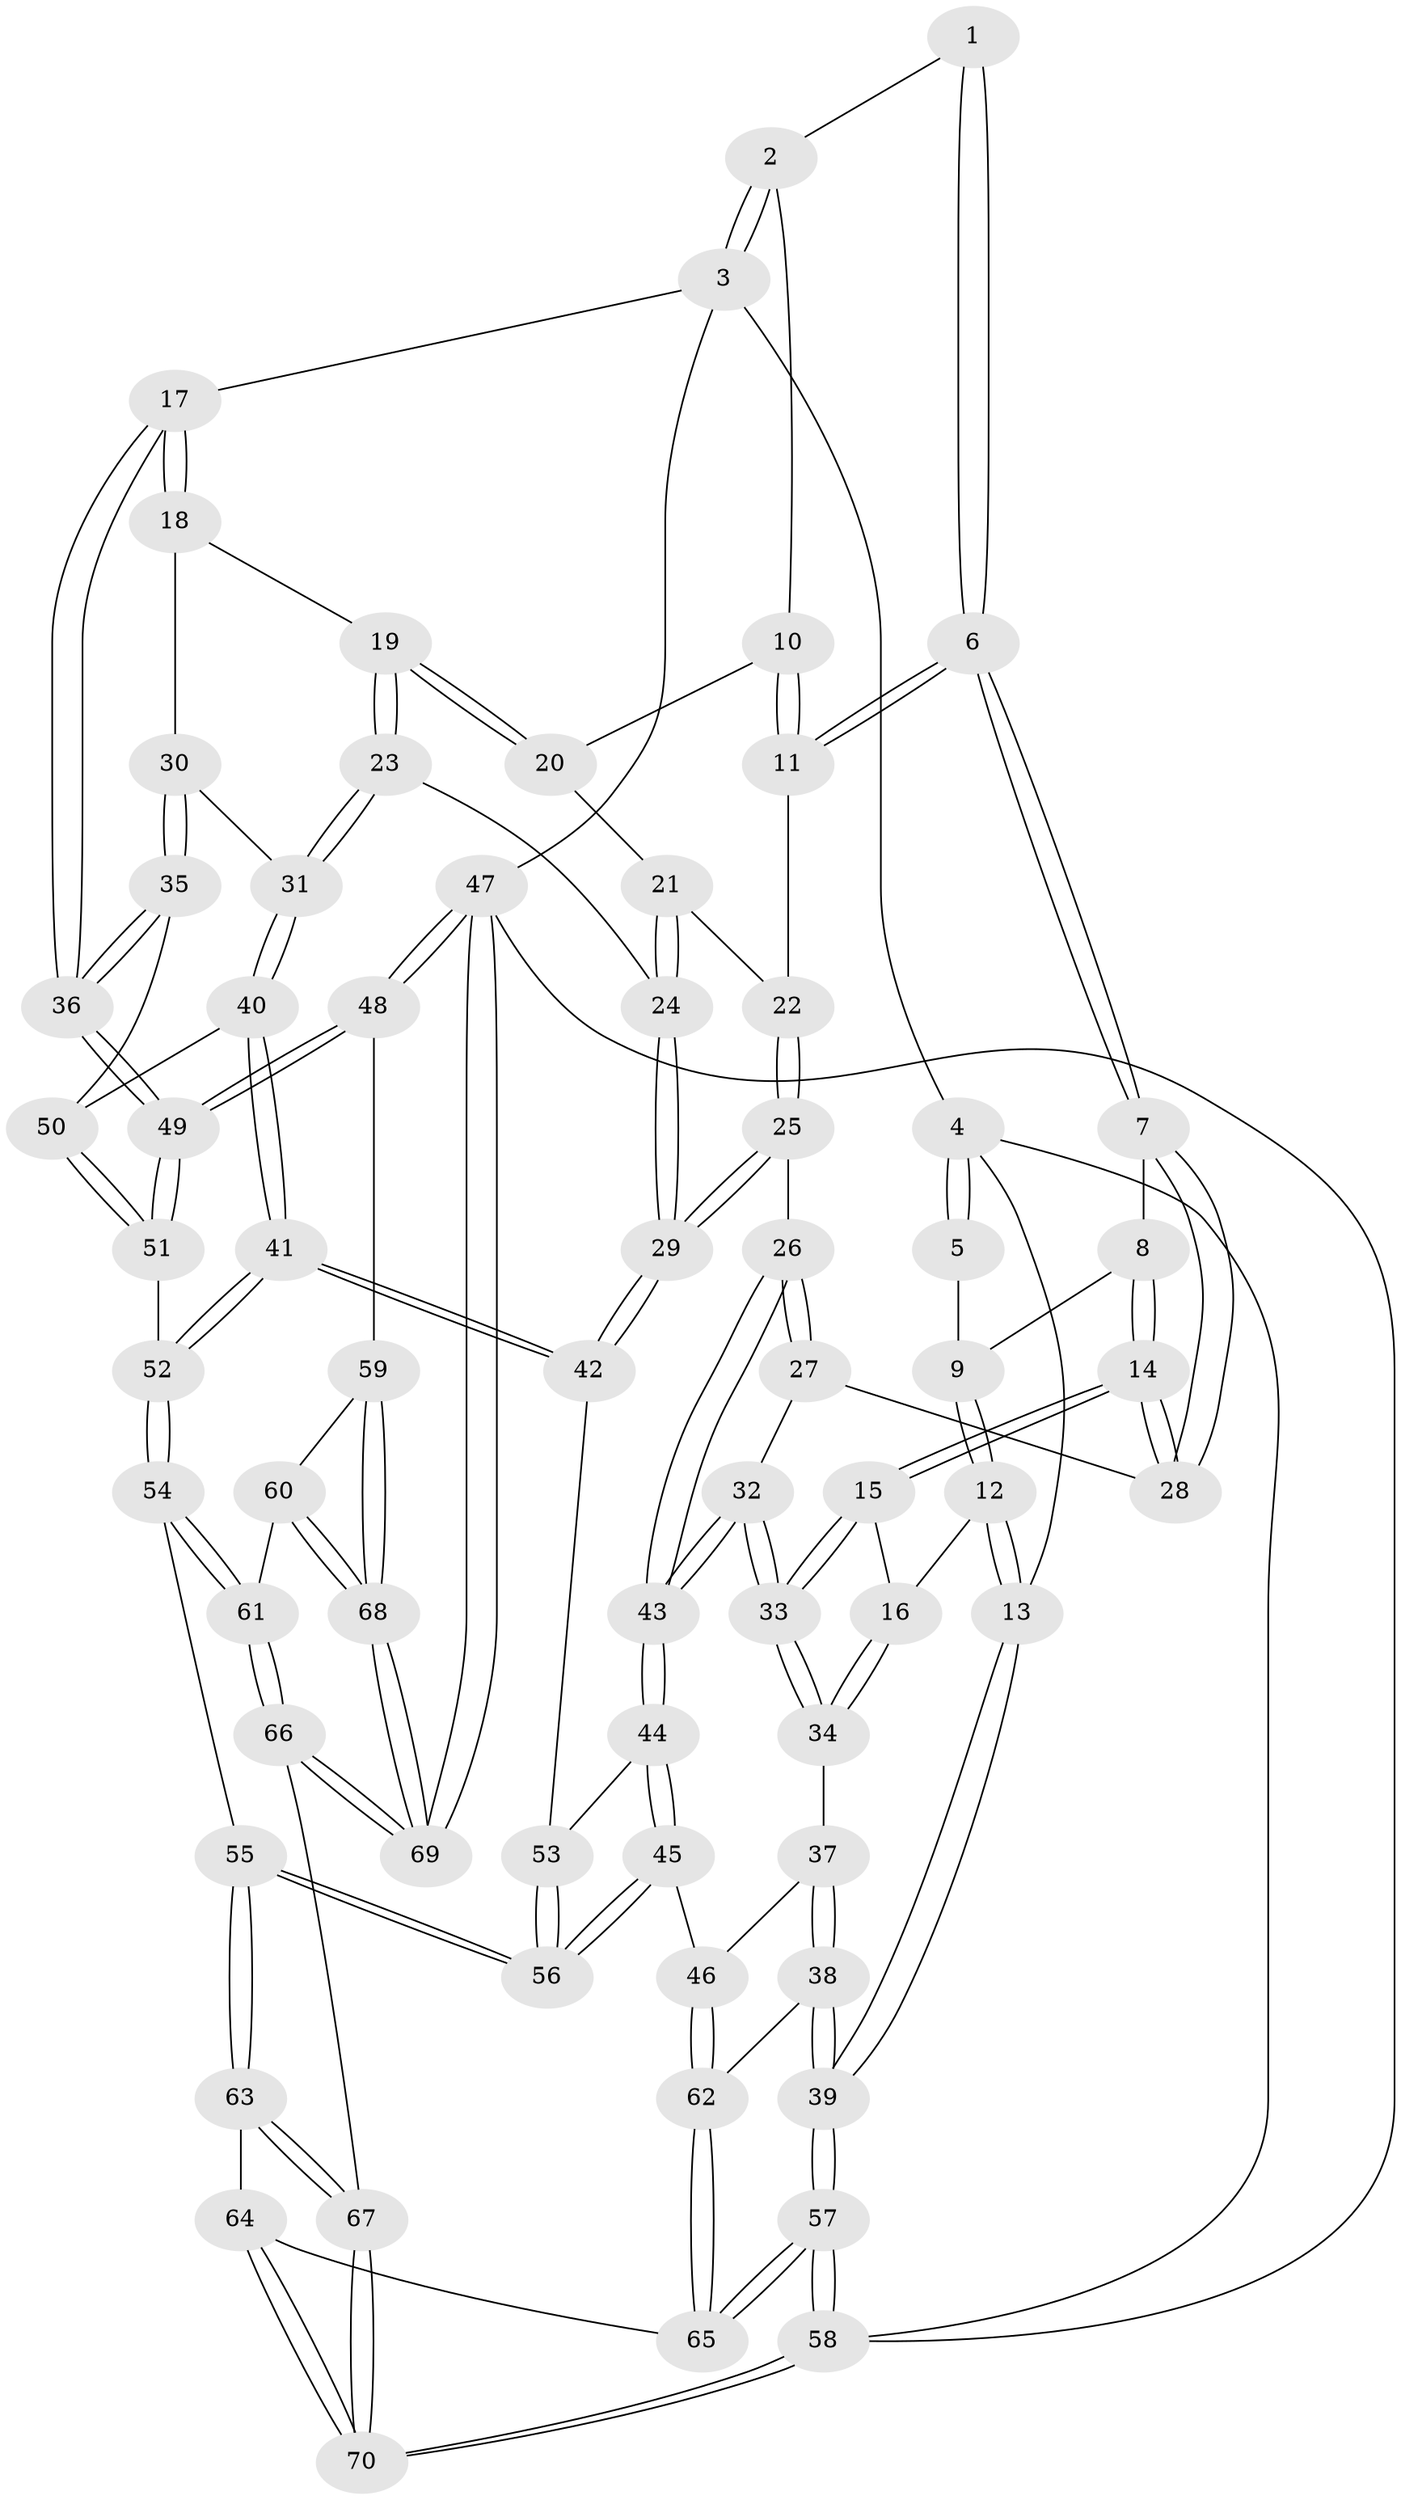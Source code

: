 // coarse degree distribution, {5: 0.19047619047619047, 3: 0.23809523809523808, 1: 0.047619047619047616, 2: 0.14285714285714285, 4: 0.14285714285714285, 6: 0.14285714285714285, 7: 0.09523809523809523}
// Generated by graph-tools (version 1.1) at 2025/07/03/04/25 22:07:05]
// undirected, 70 vertices, 172 edges
graph export_dot {
graph [start="1"]
  node [color=gray90,style=filled];
  1 [pos="+0.38155185307393197+0"];
  2 [pos="+0.6025400963191749+0"];
  3 [pos="+1+0"];
  4 [pos="+0+0"];
  5 [pos="+0.10071435915527545+0"];
  6 [pos="+0.2695819936233373+0.11419774366123854"];
  7 [pos="+0.26735200546970733+0.11597327158194752"];
  8 [pos="+0.14726035522890832+0.10463894999122922"];
  9 [pos="+0.1314123935329362+0.09879055429212623"];
  10 [pos="+0.5867499254237128+0.027841277798811733"];
  11 [pos="+0.2905602747570668+0.11893406474156779"];
  12 [pos="+0+0.17505228554444444"];
  13 [pos="+0+0.14987573605677543"];
  14 [pos="+0.14659400422419117+0.26638137257925265"];
  15 [pos="+0.1321133481462836+0.2853611440512881"];
  16 [pos="+0.013275533415308112+0.26203461608395406"];
  17 [pos="+1+0"];
  18 [pos="+0.8288424681980305+0.1744364558827348"];
  19 [pos="+0.7084761087522647+0.15199940780566173"];
  20 [pos="+0.587086512878721+0.03556354648066861"];
  21 [pos="+0.5719717441485054+0.0676159213121082"];
  22 [pos="+0.42033487453843765+0.17430225035065314"];
  23 [pos="+0.6904097170231478+0.2779078618653276"];
  24 [pos="+0.560108439886847+0.3004697949812289"];
  25 [pos="+0.42052617666804065+0.3421989718990983"];
  26 [pos="+0.4034405828049803+0.3477009298637745"];
  27 [pos="+0.2708460850115425+0.21721047131894353"];
  28 [pos="+0.2679541263085128+0.21065374030263737"];
  29 [pos="+0.5218998871181364+0.35420474103744987"];
  30 [pos="+0.8303780715354793+0.29383891902564224"];
  31 [pos="+0.8002117557598449+0.35233893777106345"];
  32 [pos="+0.194933691914986+0.38446481901786544"];
  33 [pos="+0.18612444080119306+0.3761669282217357"];
  34 [pos="+0.05222562332023254+0.3742263476256263"];
  35 [pos="+1+0.2415886637106885"];
  36 [pos="+1+0.21233429199199882"];
  37 [pos="+0.04843516115138717+0.3877250594394732"];
  38 [pos="+0+0.5830305847350593"];
  39 [pos="+0+0.5883549526498385"];
  40 [pos="+0.8002402815810316+0.35271651356220496"];
  41 [pos="+0.7291674825612949+0.5229091968259173"];
  42 [pos="+0.5566860369615216+0.4107726899649047"];
  43 [pos="+0.25668721534310757+0.49864102932119386"];
  44 [pos="+0.25414115715694685+0.5098041654751098"];
  45 [pos="+0.2348028955691299+0.5631559493641177"];
  46 [pos="+0.19896963416309438+0.5873627566317003"];
  47 [pos="+1+1"];
  48 [pos="+1+0.747098670794103"];
  49 [pos="+1+0.7224642674893997"];
  50 [pos="+0.9371405301251653+0.3910585707397928"];
  51 [pos="+0.9747585676078909+0.6046028135454272"];
  52 [pos="+0.7394070827365575+0.5588374700135036"];
  53 [pos="+0.4992599604638181+0.5069159036512828"];
  54 [pos="+0.6538283291004842+0.6948673126683089"];
  55 [pos="+0.4939137895632323+0.7047218870823746"];
  56 [pos="+0.4813486422395849+0.6922974406100083"];
  57 [pos="+0+1"];
  58 [pos="+0+1"];
  59 [pos="+0.9848660365241648+0.8160299658133497"];
  60 [pos="+0.7968790263349166+0.8323148682458359"];
  61 [pos="+0.6976067255348944+0.7849646813738322"];
  62 [pos="+0.1891413543031909+0.5958498595089151"];
  63 [pos="+0.39464803293941453+0.9268367563380872"];
  64 [pos="+0.1914718918453695+0.835907003966908"];
  65 [pos="+0.18317959969976244+0.8283732688932274"];
  66 [pos="+0.5512411354715376+1"];
  67 [pos="+0.47652049703401794+1"];
  68 [pos="+0.8037408615007093+1"];
  69 [pos="+0.7566750110928874+1"];
  70 [pos="+0.1413105253852866+1"];
  1 -- 2;
  1 -- 6;
  1 -- 6;
  2 -- 3;
  2 -- 3;
  2 -- 10;
  3 -- 4;
  3 -- 17;
  3 -- 47;
  4 -- 5;
  4 -- 5;
  4 -- 13;
  4 -- 58;
  5 -- 9;
  6 -- 7;
  6 -- 7;
  6 -- 11;
  6 -- 11;
  7 -- 8;
  7 -- 28;
  7 -- 28;
  8 -- 9;
  8 -- 14;
  8 -- 14;
  9 -- 12;
  9 -- 12;
  10 -- 11;
  10 -- 11;
  10 -- 20;
  11 -- 22;
  12 -- 13;
  12 -- 13;
  12 -- 16;
  13 -- 39;
  13 -- 39;
  14 -- 15;
  14 -- 15;
  14 -- 28;
  14 -- 28;
  15 -- 16;
  15 -- 33;
  15 -- 33;
  16 -- 34;
  16 -- 34;
  17 -- 18;
  17 -- 18;
  17 -- 36;
  17 -- 36;
  18 -- 19;
  18 -- 30;
  19 -- 20;
  19 -- 20;
  19 -- 23;
  19 -- 23;
  20 -- 21;
  21 -- 22;
  21 -- 24;
  21 -- 24;
  22 -- 25;
  22 -- 25;
  23 -- 24;
  23 -- 31;
  23 -- 31;
  24 -- 29;
  24 -- 29;
  25 -- 26;
  25 -- 29;
  25 -- 29;
  26 -- 27;
  26 -- 27;
  26 -- 43;
  26 -- 43;
  27 -- 28;
  27 -- 32;
  29 -- 42;
  29 -- 42;
  30 -- 31;
  30 -- 35;
  30 -- 35;
  31 -- 40;
  31 -- 40;
  32 -- 33;
  32 -- 33;
  32 -- 43;
  32 -- 43;
  33 -- 34;
  33 -- 34;
  34 -- 37;
  35 -- 36;
  35 -- 36;
  35 -- 50;
  36 -- 49;
  36 -- 49;
  37 -- 38;
  37 -- 38;
  37 -- 46;
  38 -- 39;
  38 -- 39;
  38 -- 62;
  39 -- 57;
  39 -- 57;
  40 -- 41;
  40 -- 41;
  40 -- 50;
  41 -- 42;
  41 -- 42;
  41 -- 52;
  41 -- 52;
  42 -- 53;
  43 -- 44;
  43 -- 44;
  44 -- 45;
  44 -- 45;
  44 -- 53;
  45 -- 46;
  45 -- 56;
  45 -- 56;
  46 -- 62;
  46 -- 62;
  47 -- 48;
  47 -- 48;
  47 -- 69;
  47 -- 69;
  47 -- 58;
  48 -- 49;
  48 -- 49;
  48 -- 59;
  49 -- 51;
  49 -- 51;
  50 -- 51;
  50 -- 51;
  51 -- 52;
  52 -- 54;
  52 -- 54;
  53 -- 56;
  53 -- 56;
  54 -- 55;
  54 -- 61;
  54 -- 61;
  55 -- 56;
  55 -- 56;
  55 -- 63;
  55 -- 63;
  57 -- 58;
  57 -- 58;
  57 -- 65;
  57 -- 65;
  58 -- 70;
  58 -- 70;
  59 -- 60;
  59 -- 68;
  59 -- 68;
  60 -- 61;
  60 -- 68;
  60 -- 68;
  61 -- 66;
  61 -- 66;
  62 -- 65;
  62 -- 65;
  63 -- 64;
  63 -- 67;
  63 -- 67;
  64 -- 65;
  64 -- 70;
  64 -- 70;
  66 -- 67;
  66 -- 69;
  66 -- 69;
  67 -- 70;
  67 -- 70;
  68 -- 69;
  68 -- 69;
}
